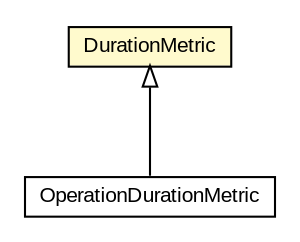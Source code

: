 #!/usr/local/bin/dot
#
# Class diagram 
# Generated by UMLGraph version R5_6-24-gf6e263 (http://www.umlgraph.org/)
#

digraph G {
	edge [fontname="arial",fontsize=10,labelfontname="arial",labelfontsize=10];
	node [fontname="arial",fontsize=10,shape=plaintext];
	nodesep=0.25;
	ranksep=0.5;
	// org.oasis_open.docs.wsdm.mows_2.OperationDurationMetric
	c346656 [label=<<table title="org.oasis_open.docs.wsdm.mows_2.OperationDurationMetric" border="0" cellborder="1" cellspacing="0" cellpadding="2" port="p" href="./OperationDurationMetric.html">
		<tr><td><table border="0" cellspacing="0" cellpadding="1">
<tr><td align="center" balign="center"> OperationDurationMetric </td></tr>
		</table></td></tr>
		</table>>, URL="./OperationDurationMetric.html", fontname="arial", fontcolor="black", fontsize=10.0];
	// org.oasis_open.docs.wsdm.mows_2.DurationMetric
	c346668 [label=<<table title="org.oasis_open.docs.wsdm.mows_2.DurationMetric" border="0" cellborder="1" cellspacing="0" cellpadding="2" port="p" bgcolor="lemonChiffon" href="./DurationMetric.html">
		<tr><td><table border="0" cellspacing="0" cellpadding="1">
<tr><td align="center" balign="center"> DurationMetric </td></tr>
		</table></td></tr>
		</table>>, URL="./DurationMetric.html", fontname="arial", fontcolor="black", fontsize=10.0];
	//org.oasis_open.docs.wsdm.mows_2.OperationDurationMetric extends org.oasis_open.docs.wsdm.mows_2.DurationMetric
	c346668:p -> c346656:p [dir=back,arrowtail=empty];
}

